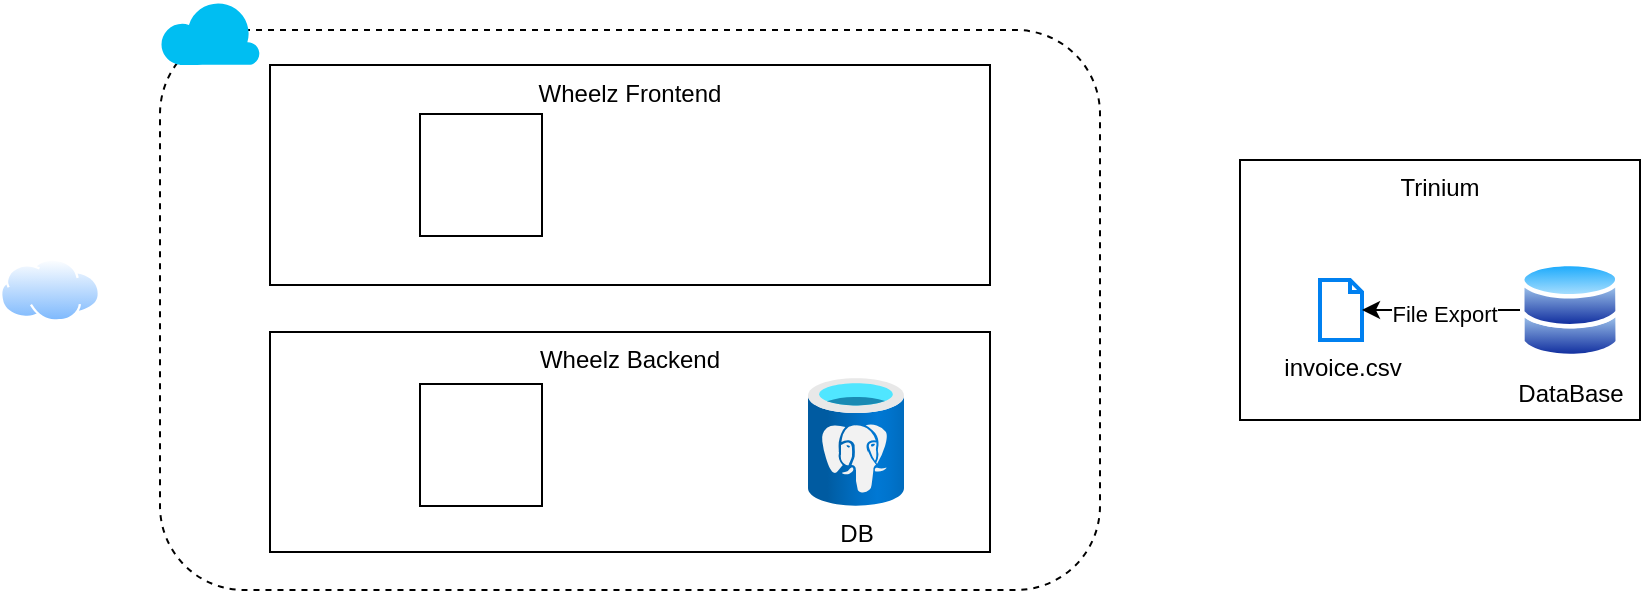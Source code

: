 <mxfile version="21.8.1" type="github">
  <diagram name="Page-1" id="xw_CyEnjOwTLRPRQ1C41">
    <mxGraphModel dx="880" dy="510" grid="1" gridSize="10" guides="1" tooltips="1" connect="1" arrows="1" fold="1" page="1" pageScale="1" pageWidth="850" pageHeight="1100" math="0" shadow="0">
      <root>
        <mxCell id="0" />
        <mxCell id="1" parent="0" />
        <mxCell id="05L7lByVbqe1XADEVWJl-3" value="" style="rounded=1;whiteSpace=wrap;html=1;dashed=1;" parent="1" vertex="1">
          <mxGeometry x="100" y="645" width="470" height="280" as="geometry" />
        </mxCell>
        <mxCell id="05L7lByVbqe1XADEVWJl-9" value="Trinium" style="rounded=0;whiteSpace=wrap;html=1;horizontal=1;verticalAlign=top;" parent="1" vertex="1">
          <mxGeometry x="640" y="710" width="200" height="130" as="geometry" />
        </mxCell>
        <mxCell id="05L7lByVbqe1XADEVWJl-8" value="DataBase" style="image;aspect=fixed;perimeter=ellipsePerimeter;html=1;align=center;shadow=0;dashed=0;spacingTop=3;image=img/lib/active_directory/databases.svg;" parent="1" vertex="1">
          <mxGeometry x="780" y="760.5" width="50" height="49" as="geometry" />
        </mxCell>
        <mxCell id="05L7lByVbqe1XADEVWJl-11" value="invoice.csv" style="html=1;verticalLabelPosition=bottom;align=center;labelBackgroundColor=#ffffff;verticalAlign=top;strokeWidth=2;strokeColor=#0080F0;shadow=0;dashed=0;shape=mxgraph.ios7.icons.document;" parent="1" vertex="1">
          <mxGeometry x="680" y="770" width="21" height="30" as="geometry" />
        </mxCell>
        <mxCell id="05L7lByVbqe1XADEVWJl-14" value="" style="endArrow=classic;html=1;rounded=0;exitX=0;exitY=0.5;exitDx=0;exitDy=0;" parent="1" source="05L7lByVbqe1XADEVWJl-8" target="05L7lByVbqe1XADEVWJl-11" edge="1">
          <mxGeometry width="50" height="50" relative="1" as="geometry">
            <mxPoint x="400" y="800" as="sourcePoint" />
            <mxPoint x="450" y="750" as="targetPoint" />
          </mxGeometry>
        </mxCell>
        <mxCell id="05L7lByVbqe1XADEVWJl-15" value="File Export" style="edgeLabel;html=1;align=center;verticalAlign=middle;resizable=0;points=[];" parent="05L7lByVbqe1XADEVWJl-14" vertex="1" connectable="0">
          <mxGeometry x="-0.038" y="2" relative="1" as="geometry">
            <mxPoint as="offset" />
          </mxGeometry>
        </mxCell>
        <mxCell id="8yKVx5VnJc1-cJYcOVwO-3" value="" style="verticalLabelPosition=bottom;html=1;verticalAlign=top;align=center;strokeColor=none;fillColor=#00BEF2;shape=mxgraph.azure.cloud;" vertex="1" parent="1">
          <mxGeometry x="100" y="630" width="50" height="32.5" as="geometry" />
        </mxCell>
        <mxCell id="8yKVx5VnJc1-cJYcOVwO-4" value="Wheelz Backend" style="rounded=0;whiteSpace=wrap;html=1;verticalAlign=top;" vertex="1" parent="1">
          <mxGeometry x="155" y="796" width="360" height="110" as="geometry" />
        </mxCell>
        <mxCell id="8yKVx5VnJc1-cJYcOVwO-5" value="Wheelz Frontend" style="rounded=0;whiteSpace=wrap;html=1;verticalAlign=top;" vertex="1" parent="1">
          <mxGeometry x="155" y="662.5" width="360" height="110" as="geometry" />
        </mxCell>
        <mxCell id="8yKVx5VnJc1-cJYcOVwO-7" value="DB" style="image;aspect=fixed;html=1;points=[];align=center;fontSize=12;image=img/lib/azure2/databases/Azure_Database_PostgreSQL_Server.svg;" vertex="1" parent="1">
          <mxGeometry x="424" y="819" width="48" height="64" as="geometry" />
        </mxCell>
        <mxCell id="8yKVx5VnJc1-cJYcOVwO-9" value="" style="whiteSpace=wrap;html=1;aspect=fixed;" vertex="1" parent="1">
          <mxGeometry x="230" y="822" width="61" height="61" as="geometry" />
        </mxCell>
        <mxCell id="8yKVx5VnJc1-cJYcOVwO-10" value="" style="whiteSpace=wrap;html=1;aspect=fixed;" vertex="1" parent="1">
          <mxGeometry x="230" y="687" width="61" height="61" as="geometry" />
        </mxCell>
        <mxCell id="8yKVx5VnJc1-cJYcOVwO-11" value="" style="image;aspect=fixed;perimeter=ellipsePerimeter;html=1;align=center;shadow=0;dashed=0;spacingTop=3;image=img/lib/active_directory/internet_cloud.svg;" vertex="1" parent="1">
          <mxGeometry x="20" y="759.25" width="50" height="31.5" as="geometry" />
        </mxCell>
      </root>
    </mxGraphModel>
  </diagram>
</mxfile>
